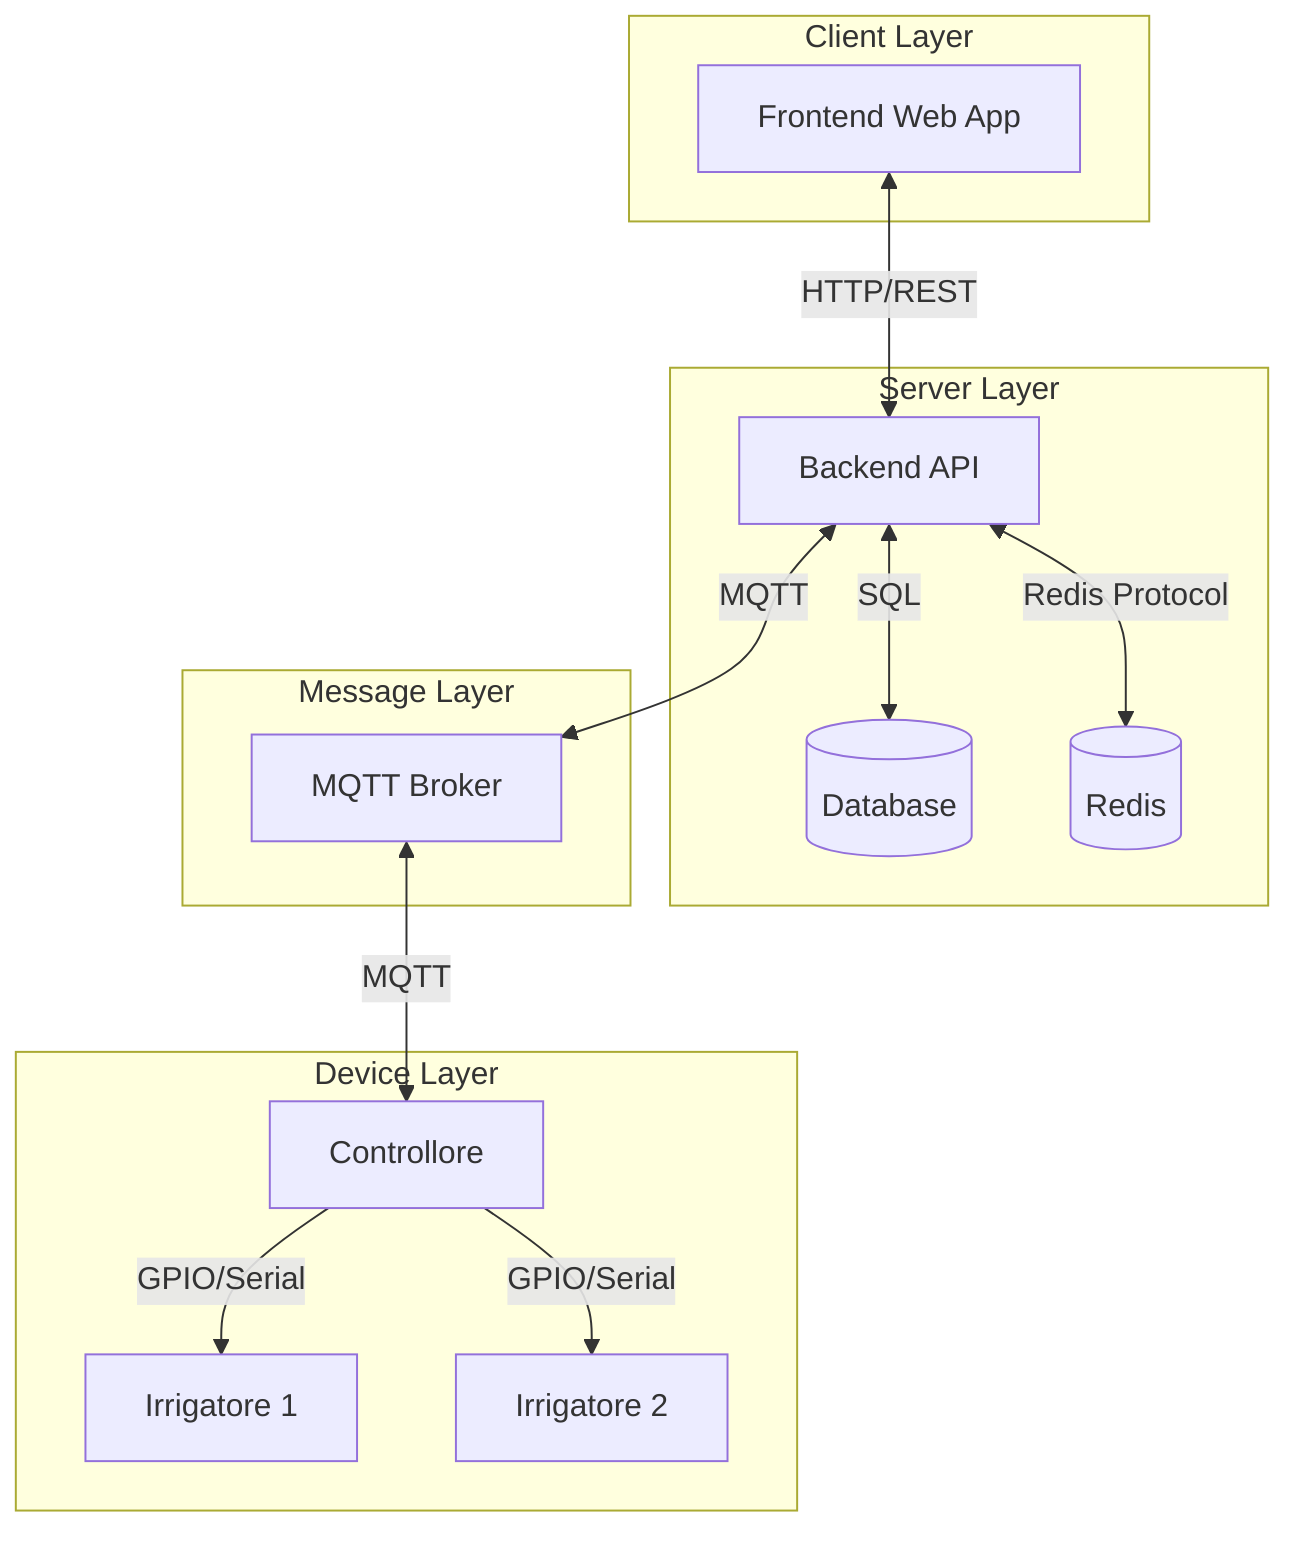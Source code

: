 flowchart TB
    subgraph Client Layer
        FE[Frontend Web App]
    end

    subgraph Server Layer
        BE[Backend API]
        DB[(Database)]
        RD[(Redis)]
    end

    subgraph Message Layer
        MQTT[MQTT Broker]
    end

    subgraph Device Layer
        CTRL[Controllore]
        IRR1[Irrigatore 1]
        IRR2[Irrigatore 2]
    end

    %% Connessioni e protocolli
    FE <-->|HTTP/REST| BE
    BE <-->|SQL| DB
    BE <-->|Redis Protocol| RD
    BE <-->|MQTT| MQTT
    MQTT <-->|MQTT| CTRL
    CTRL -->|GPIO/Serial| IRR1
    CTRL -->|GPIO/Serial| IRR2

    class FE,BE,DB,RD,MQTT,CTRL,IRR1,IRR2 node
